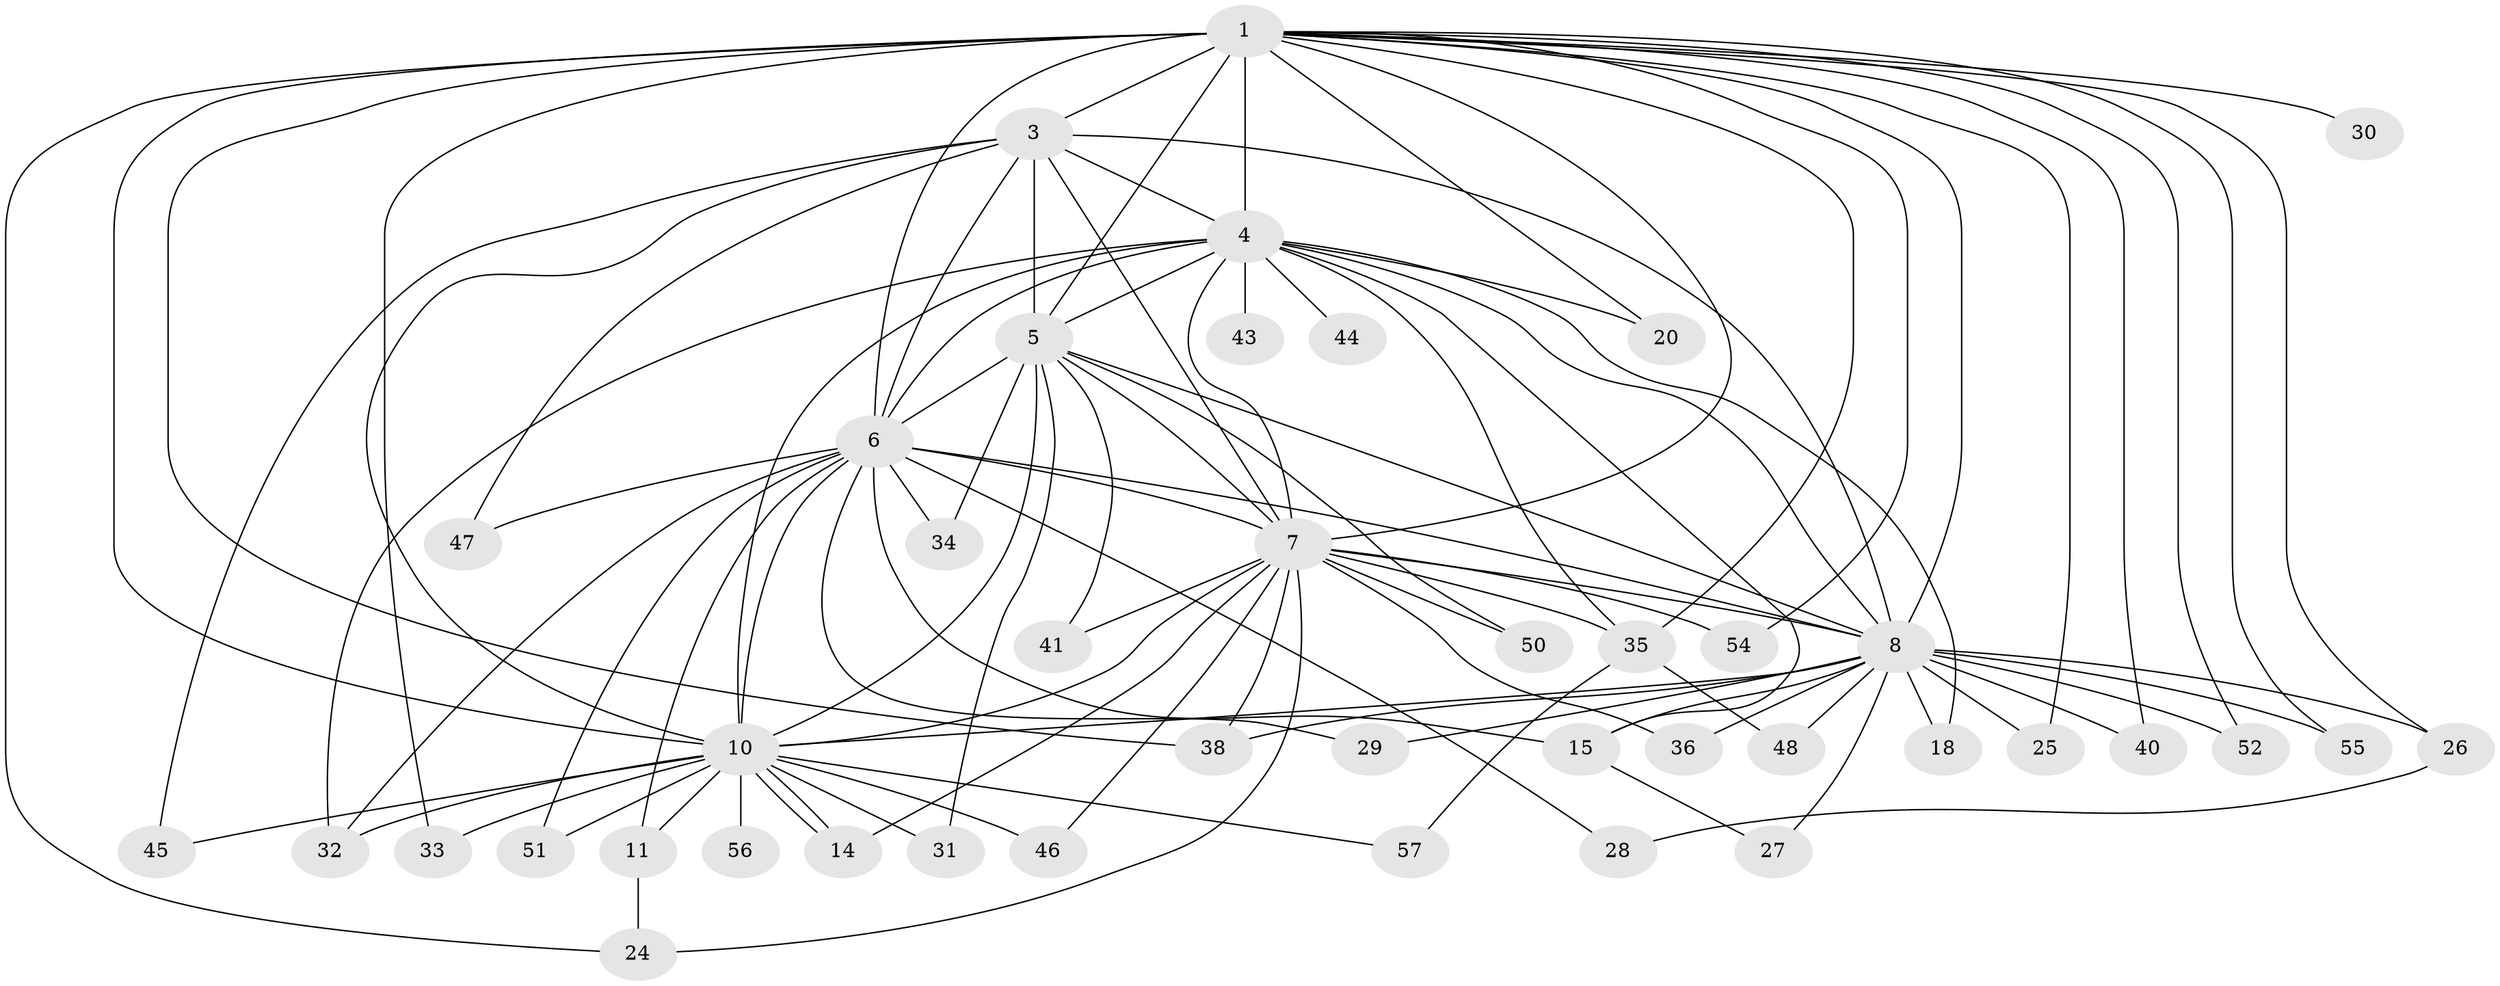 // original degree distribution, {14: 0.05263157894736842, 19: 0.017543859649122806, 13: 0.017543859649122806, 16: 0.017543859649122806, 12: 0.017543859649122806, 18: 0.017543859649122806, 20: 0.017543859649122806, 22: 0.017543859649122806, 3: 0.14035087719298245, 4: 0.07017543859649122, 5: 0.03508771929824561, 2: 0.5789473684210527}
// Generated by graph-tools (version 1.1) at 2025/11/02/27/25 16:11:07]
// undirected, 42 vertices, 98 edges
graph export_dot {
graph [start="1"]
  node [color=gray90,style=filled];
  1 [super="+2"];
  3 [super="+22"];
  4 [super="+13"];
  5 [super="+12"];
  6 [super="+9"];
  7 [super="+17"];
  8 [super="+19"];
  10 [super="+23"];
  11 [super="+42"];
  14 [super="+21"];
  15 [super="+16"];
  18;
  20;
  24;
  25;
  26;
  27;
  28;
  29;
  30;
  31;
  32 [super="+37"];
  33;
  34;
  35 [super="+39"];
  36;
  38 [super="+49"];
  40;
  41;
  43;
  44;
  45;
  46 [super="+53"];
  47;
  48;
  50;
  51;
  52;
  54;
  55;
  56;
  57;
  1 -- 3 [weight=2];
  1 -- 4 [weight=2];
  1 -- 5 [weight=3];
  1 -- 6 [weight=4];
  1 -- 7 [weight=2];
  1 -- 8 [weight=2];
  1 -- 10 [weight=3];
  1 -- 24;
  1 -- 30 [weight=2];
  1 -- 40;
  1 -- 54;
  1 -- 20;
  1 -- 25;
  1 -- 26;
  1 -- 33;
  1 -- 35;
  1 -- 38;
  1 -- 52;
  1 -- 55;
  3 -- 4;
  3 -- 5;
  3 -- 6 [weight=2];
  3 -- 7 [weight=2];
  3 -- 8;
  3 -- 10 [weight=2];
  3 -- 45;
  3 -- 47;
  4 -- 5 [weight=2];
  4 -- 6 [weight=2];
  4 -- 7;
  4 -- 8;
  4 -- 10;
  4 -- 18;
  4 -- 20;
  4 -- 32;
  4 -- 43 [weight=2];
  4 -- 44 [weight=2];
  4 -- 15;
  4 -- 35;
  5 -- 6 [weight=2];
  5 -- 7;
  5 -- 8 [weight=2];
  5 -- 10;
  5 -- 31;
  5 -- 34;
  5 -- 50;
  5 -- 41;
  6 -- 7 [weight=2];
  6 -- 8 [weight=2];
  6 -- 10 [weight=2];
  6 -- 28;
  6 -- 29;
  6 -- 34;
  6 -- 32;
  6 -- 11;
  6 -- 47;
  6 -- 15;
  6 -- 51;
  7 -- 8;
  7 -- 10;
  7 -- 24;
  7 -- 35;
  7 -- 36;
  7 -- 41;
  7 -- 46;
  7 -- 50;
  7 -- 54;
  7 -- 38;
  7 -- 14;
  8 -- 10;
  8 -- 18;
  8 -- 25;
  8 -- 26;
  8 -- 29;
  8 -- 36;
  8 -- 38;
  8 -- 48;
  8 -- 52;
  8 -- 55;
  8 -- 40;
  8 -- 27;
  8 -- 15;
  10 -- 11;
  10 -- 14;
  10 -- 14;
  10 -- 31;
  10 -- 32;
  10 -- 33;
  10 -- 45;
  10 -- 46 [weight=2];
  10 -- 51;
  10 -- 56 [weight=2];
  10 -- 57;
  11 -- 24;
  15 -- 27;
  26 -- 28;
  35 -- 48;
  35 -- 57;
}
